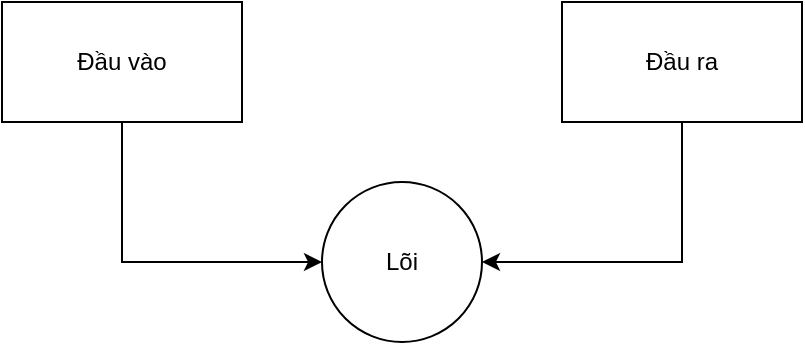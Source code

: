 <mxfile version="14.2.7" type="device" pages="2"><diagram id="K-OIE0KfrBtDww3fBMK1" name="sơ_đồ"><mxGraphModel dx="862" dy="448" grid="1" gridSize="10" guides="1" tooltips="1" connect="1" arrows="1" fold="1" page="1" pageScale="1" pageWidth="827" pageHeight="1169" math="0" shadow="0"><root><mxCell id="0"/><mxCell id="1" parent="0"/><mxCell id="MfFWtXhL-sptQjk70_5q-4" style="edgeStyle=orthogonalEdgeStyle;rounded=0;orthogonalLoop=1;jettySize=auto;html=1;entryX=0;entryY=0.5;entryDx=0;entryDy=0;" edge="1" parent="1" source="MfFWtXhL-sptQjk70_5q-1" target="MfFWtXhL-sptQjk70_5q-2"><mxGeometry relative="1" as="geometry"><Array as="points"><mxPoint x="260" y="170"/></Array></mxGeometry></mxCell><mxCell id="MfFWtXhL-sptQjk70_5q-1" value="Đầu vào" style="rounded=0;whiteSpace=wrap;html=1;" vertex="1" parent="1"><mxGeometry x="200" y="40" width="120" height="60" as="geometry"/></mxCell><mxCell id="MfFWtXhL-sptQjk70_5q-2" value="Lõi" style="ellipse;whiteSpace=wrap;html=1;aspect=fixed;" vertex="1" parent="1"><mxGeometry x="360" y="130" width="80" height="80" as="geometry"/></mxCell><mxCell id="MfFWtXhL-sptQjk70_5q-6" style="edgeStyle=orthogonalEdgeStyle;rounded=0;orthogonalLoop=1;jettySize=auto;html=1;entryX=1;entryY=0.5;entryDx=0;entryDy=0;" edge="1" parent="1" source="MfFWtXhL-sptQjk70_5q-3" target="MfFWtXhL-sptQjk70_5q-2"><mxGeometry relative="1" as="geometry"><Array as="points"><mxPoint x="540" y="170"/></Array></mxGeometry></mxCell><mxCell id="MfFWtXhL-sptQjk70_5q-3" value="Đầu ra" style="rounded=0;whiteSpace=wrap;html=1;" vertex="1" parent="1"><mxGeometry x="480" y="40" width="120" height="60" as="geometry"/></mxCell></root></mxGraphModel></diagram><diagram id="G9m-bzf67ButkOlRkn0d" name="Sơ_đồ 2"><mxGraphModel dx="862" dy="384" grid="1" gridSize="10" guides="1" tooltips="1" connect="1" arrows="1" fold="1" page="1" pageScale="1" pageWidth="827" pageHeight="1169" math="0" shadow="0"><root><mxCell id="N06-PAA6XdojGLU_Ce86-0"/><mxCell id="N06-PAA6XdojGLU_Ce86-1" parent="N06-PAA6XdojGLU_Ce86-0"/><mxCell id="N06-PAA6XdojGLU_Ce86-9" style="edgeStyle=orthogonalEdgeStyle;rounded=0;orthogonalLoop=1;jettySize=auto;html=1;entryX=0;entryY=0.5;entryDx=0;entryDy=0;" edge="1" parent="N06-PAA6XdojGLU_Ce86-1" source="N06-PAA6XdojGLU_Ce86-2" target="N06-PAA6XdojGLU_Ce86-3"><mxGeometry relative="1" as="geometry"><Array as="points"><mxPoint x="70" y="70"/></Array></mxGeometry></mxCell><mxCell id="N06-PAA6XdojGLU_Ce86-10" style="edgeStyle=orthogonalEdgeStyle;rounded=0;orthogonalLoop=1;jettySize=auto;html=1;entryX=0;entryY=0.5;entryDx=0;entryDy=0;" edge="1" parent="N06-PAA6XdojGLU_Ce86-1" source="N06-PAA6XdojGLU_Ce86-2" target="N06-PAA6XdojGLU_Ce86-4"><mxGeometry relative="1" as="geometry"><Array as="points"><mxPoint x="130" y="250"/><mxPoint x="130" y="190"/></Array></mxGeometry></mxCell><mxCell id="N06-PAA6XdojGLU_Ce86-11" style="edgeStyle=orthogonalEdgeStyle;rounded=0;orthogonalLoop=1;jettySize=auto;html=1;entryX=0;entryY=0.5;entryDx=0;entryDy=0;" edge="1" parent="N06-PAA6XdojGLU_Ce86-1" source="N06-PAA6XdojGLU_Ce86-2" target="N06-PAA6XdojGLU_Ce86-5"><mxGeometry relative="1" as="geometry"><Array as="points"><mxPoint x="195" y="280"/><mxPoint x="195" y="310"/></Array></mxGeometry></mxCell><mxCell id="N06-PAA6XdojGLU_Ce86-12" style="edgeStyle=orthogonalEdgeStyle;rounded=0;orthogonalLoop=1;jettySize=auto;html=1;entryX=0;entryY=0.5;entryDx=0;entryDy=0;" edge="1" parent="N06-PAA6XdojGLU_Ce86-1" source="N06-PAA6XdojGLU_Ce86-2" target="N06-PAA6XdojGLU_Ce86-6"><mxGeometry relative="1" as="geometry"><Array as="points"><mxPoint x="70" y="540"/></Array></mxGeometry></mxCell><mxCell id="N06-PAA6XdojGLU_Ce86-2" value="Chương trình c cơ bản" style="ellipse;whiteSpace=wrap;html=1;aspect=fixed;" vertex="1" parent="N06-PAA6XdojGLU_Ce86-1"><mxGeometry x="30" y="210" width="80" height="80" as="geometry"/></mxCell><mxCell id="N06-PAA6XdojGLU_Ce86-15" style="edgeStyle=orthogonalEdgeStyle;rounded=0;orthogonalLoop=1;jettySize=auto;html=1;" edge="1" parent="N06-PAA6XdojGLU_Ce86-1" source="N06-PAA6XdojGLU_Ce86-3" target="N06-PAA6XdojGLU_Ce86-13"><mxGeometry relative="1" as="geometry"><Array as="points"><mxPoint x="340" y="20"/></Array></mxGeometry></mxCell><mxCell id="N06-PAA6XdojGLU_Ce86-16" style="edgeStyle=orthogonalEdgeStyle;rounded=0;orthogonalLoop=1;jettySize=auto;html=1;entryX=0;entryY=0.5;entryDx=0;entryDy=0;entryPerimeter=0;" edge="1" parent="N06-PAA6XdojGLU_Ce86-1" source="N06-PAA6XdojGLU_Ce86-3" target="N06-PAA6XdojGLU_Ce86-14"><mxGeometry relative="1" as="geometry"><Array as="points"><mxPoint x="340" y="120"/><mxPoint x="500" y="120"/><mxPoint x="500" y="160"/></Array></mxGeometry></mxCell><mxCell id="N06-PAA6XdojGLU_Ce86-3" value="Tiền xử lý" style="rounded=0;whiteSpace=wrap;html=1;" vertex="1" parent="N06-PAA6XdojGLU_Ce86-1"><mxGeometry x="280" y="40" width="120" height="60" as="geometry"/></mxCell><mxCell id="N06-PAA6XdojGLU_Ce86-4" value="Hàm main&amp;nbsp;" style="rounded=0;whiteSpace=wrap;html=1;" vertex="1" parent="N06-PAA6XdojGLU_Ce86-1"><mxGeometry x="280" y="160" width="120" height="60" as="geometry"/></mxCell><mxCell id="N06-PAA6XdojGLU_Ce86-19" style="edgeStyle=orthogonalEdgeStyle;rounded=0;orthogonalLoop=1;jettySize=auto;html=1;entryX=0;entryY=0.5;entryDx=0;entryDy=0;" edge="1" parent="N06-PAA6XdojGLU_Ce86-1" source="N06-PAA6XdojGLU_Ce86-5" target="N06-PAA6XdojGLU_Ce86-17"><mxGeometry relative="1" as="geometry"/></mxCell><mxCell id="N06-PAA6XdojGLU_Ce86-20" style="edgeStyle=orthogonalEdgeStyle;rounded=0;orthogonalLoop=1;jettySize=auto;html=1;entryX=0.008;entryY=0.588;entryDx=0;entryDy=0;entryPerimeter=0;" edge="1" parent="N06-PAA6XdojGLU_Ce86-1" source="N06-PAA6XdojGLU_Ce86-5" target="N06-PAA6XdojGLU_Ce86-18"><mxGeometry relative="1" as="geometry"><Array as="points"><mxPoint x="340" y="437"/></Array></mxGeometry></mxCell><mxCell id="N06-PAA6XdojGLU_Ce86-5" value="Biến" style="rounded=0;whiteSpace=wrap;html=1;" vertex="1" parent="N06-PAA6XdojGLU_Ce86-1"><mxGeometry x="280" y="280" width="120" height="60" as="geometry"/></mxCell><mxCell id="N06-PAA6XdojGLU_Ce86-6" value="Hàm con" style="rounded=0;whiteSpace=wrap;html=1;" vertex="1" parent="N06-PAA6XdojGLU_Ce86-1"><mxGeometry x="280" y="510" width="120" height="60" as="geometry"/></mxCell><mxCell id="N06-PAA6XdojGLU_Ce86-13" value="Lệnh tiền xử lý" style="ellipse;whiteSpace=wrap;html=1;" vertex="1" parent="N06-PAA6XdojGLU_Ce86-1"><mxGeometry x="600" width="120" height="80" as="geometry"/></mxCell><mxCell id="N06-PAA6XdojGLU_Ce86-14" value="Thư viện" style="ellipse;whiteSpace=wrap;html=1;" vertex="1" parent="N06-PAA6XdojGLU_Ce86-1"><mxGeometry x="600" y="120" width="120" height="80" as="geometry"/></mxCell><mxCell id="N06-PAA6XdojGLU_Ce86-23" style="edgeStyle=orthogonalEdgeStyle;rounded=0;orthogonalLoop=1;jettySize=auto;html=1;entryX=0;entryY=0.5;entryDx=0;entryDy=0;" edge="1" parent="N06-PAA6XdojGLU_Ce86-1" source="N06-PAA6XdojGLU_Ce86-17" target="N06-PAA6XdojGLU_Ce86-21"><mxGeometry relative="1" as="geometry"/></mxCell><mxCell id="N06-PAA6XdojGLU_Ce86-17" value="Biến đơn" style="ellipse;whiteSpace=wrap;html=1;" vertex="1" parent="N06-PAA6XdojGLU_Ce86-1"><mxGeometry x="490" y="270" width="120" height="80" as="geometry"/></mxCell><mxCell id="N06-PAA6XdojGLU_Ce86-24" style="edgeStyle=orthogonalEdgeStyle;rounded=0;orthogonalLoop=1;jettySize=auto;html=1;exitX=1;exitY=0.5;exitDx=0;exitDy=0;entryX=0;entryY=0.5;entryDx=0;entryDy=0;" edge="1" parent="N06-PAA6XdojGLU_Ce86-1" source="N06-PAA6XdojGLU_Ce86-18" target="N06-PAA6XdojGLU_Ce86-22"><mxGeometry relative="1" as="geometry"/></mxCell><mxCell id="N06-PAA6XdojGLU_Ce86-18" value="Biến có cấu trúc" style="ellipse;whiteSpace=wrap;html=1;" vertex="1" parent="N06-PAA6XdojGLU_Ce86-1"><mxGeometry x="480" y="390" width="120" height="80" as="geometry"/></mxCell><mxCell id="N06-PAA6XdojGLU_Ce86-21" value="Tập hợp biến đơn" style="ellipse;whiteSpace=wrap;html=1;" vertex="1" parent="N06-PAA6XdojGLU_Ce86-1"><mxGeometry x="660" y="270" width="120" height="80" as="geometry"/></mxCell><mxCell id="N06-PAA6XdojGLU_Ce86-22" value="Tập hợp biến có cấu trúc" style="ellipse;whiteSpace=wrap;html=1;" vertex="1" parent="N06-PAA6XdojGLU_Ce86-1"><mxGeometry x="630" y="390" width="120" height="80" as="geometry"/></mxCell></root></mxGraphModel></diagram></mxfile>